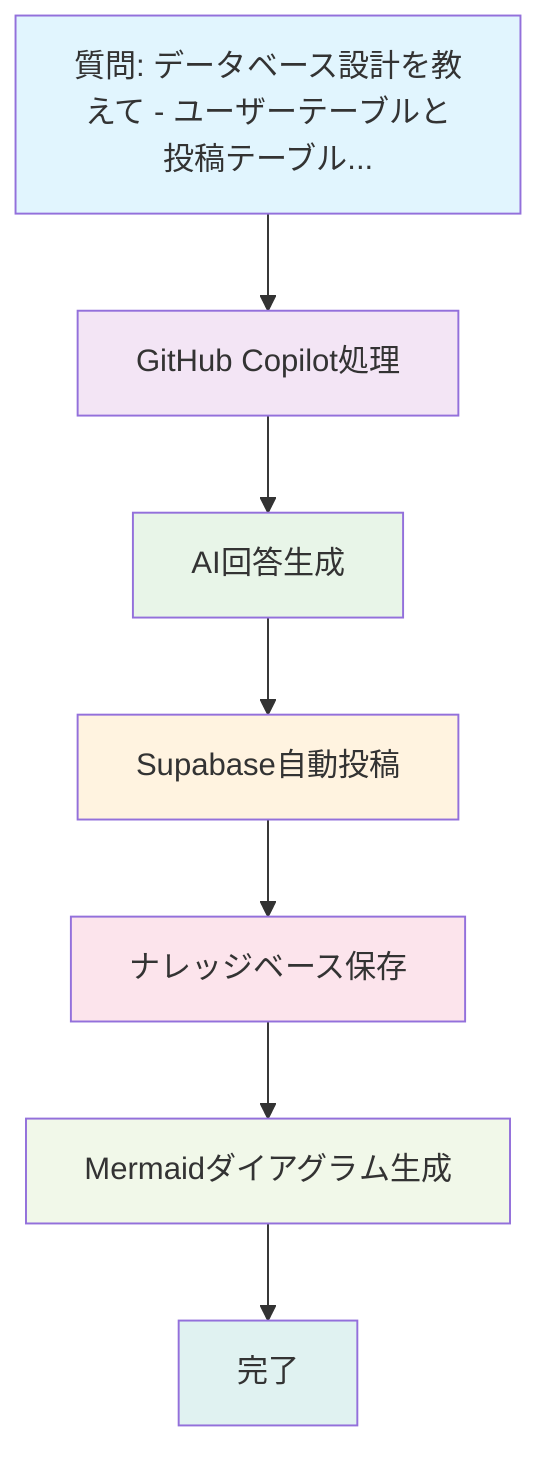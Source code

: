 flowchart TD
    A[質問: データベース設計を教えて - ユーザーテーブルと投稿テーブル...] --> B[GitHub Copilot処理]
    B --> C[AI回答生成]
    C --> D[Supabase自動投稿]
    D --> E[ナレッジベース保存]
    E --> F[Mermaidダイアグラム生成]
    F --> G[完了]
    
    style A fill:#e1f5fe
    style B fill:#f3e5f5
    style C fill:#e8f5e8
    style D fill:#fff3e0
    style E fill:#fce4ec
    style F fill:#f1f8e9
    style G fill:#e0f2f1